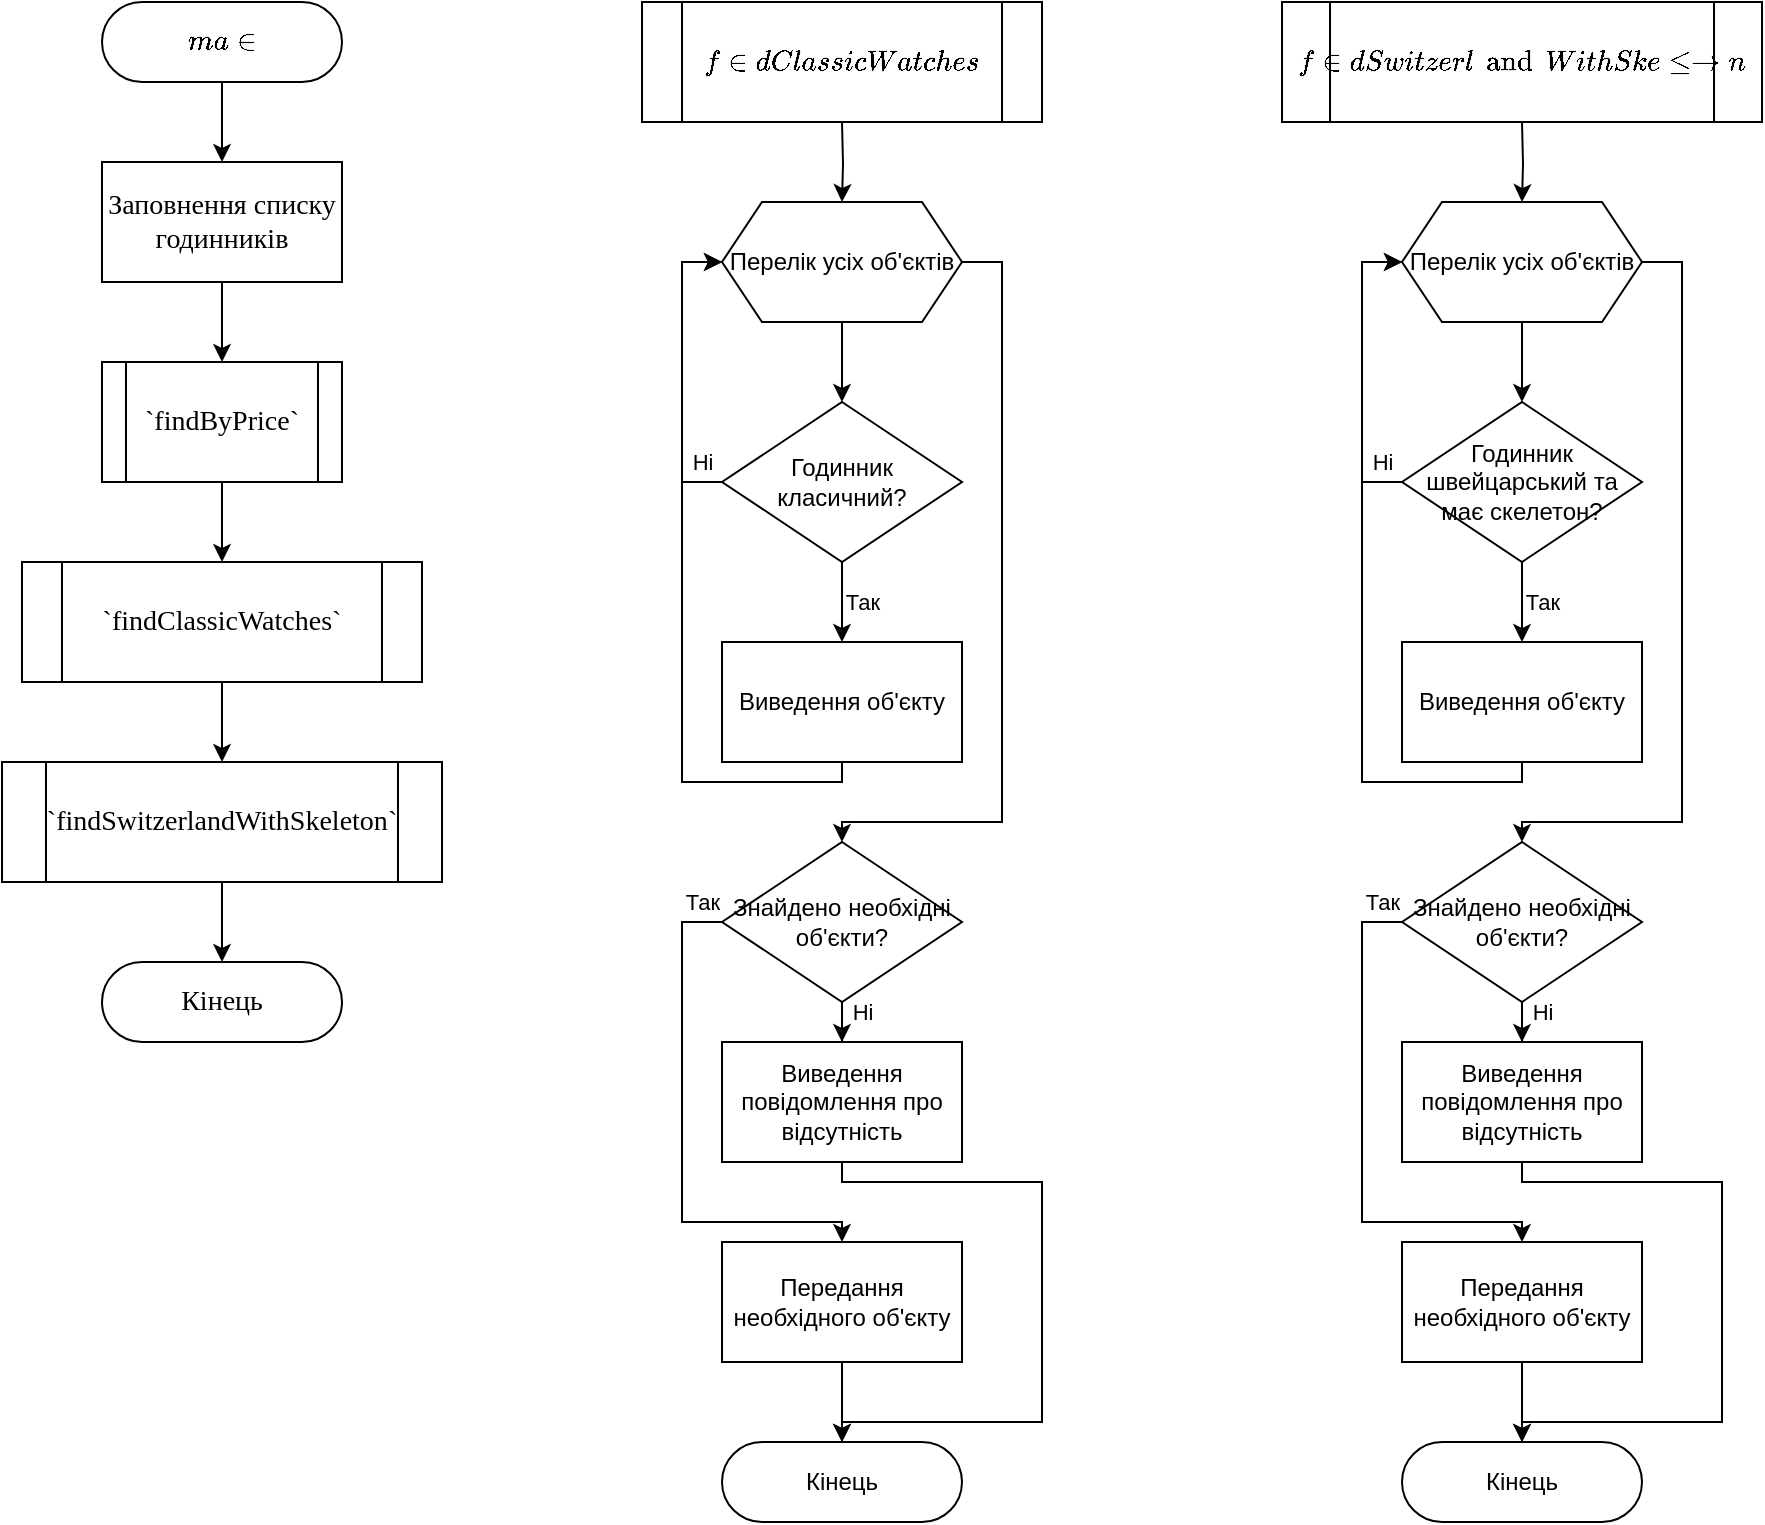 <mxfile version="14.4.3" type="device"><diagram id="C5RBs43oDa-KdzZeNtuy" name="Page-1"><mxGraphModel dx="460" dy="823" grid="1" gridSize="10" guides="1" tooltips="1" connect="1" arrows="1" fold="1" page="1" pageScale="1" pageWidth="827" pageHeight="1169" math="0" shadow="0"><root><mxCell id="WIyWlLk6GJQsqaUBKTNV-0"/><mxCell id="WIyWlLk6GJQsqaUBKTNV-1" parent="WIyWlLk6GJQsqaUBKTNV-0"/><mxCell id="cN8hnQpzjQf9YjDvRs3s-11" value="" style="edgeStyle=orthogonalEdgeStyle;rounded=0;orthogonalLoop=1;jettySize=auto;html=1;fontFamily=Times New Roman;fontSize=14;labelBackgroundColor=none;" edge="1" parent="WIyWlLk6GJQsqaUBKTNV-1" source="cN8hnQpzjQf9YjDvRs3s-0" target="cN8hnQpzjQf9YjDvRs3s-1"><mxGeometry relative="1" as="geometry"/></mxCell><mxCell id="cN8hnQpzjQf9YjDvRs3s-0" value="`main`" style="rounded=1;whiteSpace=wrap;html=1;arcSize=50;fontFamily=Times New Roman;fontSize=14;labelBackgroundColor=none;" vertex="1" parent="WIyWlLk6GJQsqaUBKTNV-1"><mxGeometry x="80" y="40" width="120" height="40" as="geometry"/></mxCell><mxCell id="cN8hnQpzjQf9YjDvRs3s-12" value="" style="edgeStyle=orthogonalEdgeStyle;rounded=0;orthogonalLoop=1;jettySize=auto;html=1;fontFamily=Times New Roman;fontSize=14;labelBackgroundColor=none;" edge="1" parent="WIyWlLk6GJQsqaUBKTNV-1" source="cN8hnQpzjQf9YjDvRs3s-1" target="cN8hnQpzjQf9YjDvRs3s-2"><mxGeometry relative="1" as="geometry"/></mxCell><mxCell id="cN8hnQpzjQf9YjDvRs3s-1" value="Заповнення списку годинників" style="rounded=0;whiteSpace=wrap;html=1;fontFamily=Times New Roman;fontSize=14;labelBackgroundColor=none;" vertex="1" parent="WIyWlLk6GJQsqaUBKTNV-1"><mxGeometry x="80" y="120" width="120" height="60" as="geometry"/></mxCell><mxCell id="cN8hnQpzjQf9YjDvRs3s-13" value="" style="edgeStyle=orthogonalEdgeStyle;rounded=0;orthogonalLoop=1;jettySize=auto;html=1;fontFamily=Times New Roman;fontSize=14;labelBackgroundColor=none;" edge="1" parent="WIyWlLk6GJQsqaUBKTNV-1" source="cN8hnQpzjQf9YjDvRs3s-2" target="cN8hnQpzjQf9YjDvRs3s-3"><mxGeometry relative="1" as="geometry"/></mxCell><mxCell id="cN8hnQpzjQf9YjDvRs3s-2" value="`&lt;span style=&quot;font-size: 14px;&quot;&gt;findByPrice&lt;/span&gt;&lt;span style=&quot;font-size: 14px;&quot;&gt;`&lt;/span&gt;" style="shape=process;whiteSpace=wrap;html=1;backgroundOutline=1;fontFamily=Times New Roman;fontSize=14;labelBackgroundColor=none;" vertex="1" parent="WIyWlLk6GJQsqaUBKTNV-1"><mxGeometry x="80" y="220" width="120" height="60" as="geometry"/></mxCell><mxCell id="cN8hnQpzjQf9YjDvRs3s-14" value="" style="edgeStyle=orthogonalEdgeStyle;rounded=0;orthogonalLoop=1;jettySize=auto;html=1;fontFamily=Times New Roman;fontSize=14;labelBackgroundColor=none;" edge="1" parent="WIyWlLk6GJQsqaUBKTNV-1" source="cN8hnQpzjQf9YjDvRs3s-3"><mxGeometry relative="1" as="geometry"><mxPoint x="140" y="420" as="targetPoint"/></mxGeometry></mxCell><mxCell id="cN8hnQpzjQf9YjDvRs3s-3" value="`&lt;span style=&quot;font-size: 14px;&quot;&gt;findClassicWatches&lt;/span&gt;&lt;span style=&quot;font-size: 14px;&quot;&gt;`&lt;/span&gt;" style="shape=process;whiteSpace=wrap;html=1;backgroundOutline=1;fontFamily=Times New Roman;fontSize=14;labelBackgroundColor=none;" vertex="1" parent="WIyWlLk6GJQsqaUBKTNV-1"><mxGeometry x="40" y="320" width="200" height="60" as="geometry"/></mxCell><mxCell id="cN8hnQpzjQf9YjDvRs3s-19" value="" style="edgeStyle=orthogonalEdgeStyle;rounded=0;orthogonalLoop=1;jettySize=auto;html=1;fontFamily=Times New Roman;fontSize=14;labelBackgroundColor=none;" edge="1" parent="WIyWlLk6GJQsqaUBKTNV-1" source="cN8hnQpzjQf9YjDvRs3s-7" target="cN8hnQpzjQf9YjDvRs3s-8"><mxGeometry relative="1" as="geometry"/></mxCell><mxCell id="cN8hnQpzjQf9YjDvRs3s-7" value="`&lt;span style=&quot;&quot;&gt;findSwitzerlandWithSkeleton&lt;/span&gt;&lt;span&gt;`&lt;/span&gt;" style="shape=process;whiteSpace=wrap;html=1;backgroundOutline=1;fontFamily=Times New Roman;fontSize=14;labelBackgroundColor=none;" vertex="1" parent="WIyWlLk6GJQsqaUBKTNV-1"><mxGeometry x="30" y="420" width="220" height="60" as="geometry"/></mxCell><mxCell id="cN8hnQpzjQf9YjDvRs3s-8" value="Кінець" style="rounded=1;whiteSpace=wrap;html=1;arcSize=50;fontFamily=Times New Roman;fontSize=14;labelBackgroundColor=none;" vertex="1" parent="WIyWlLk6GJQsqaUBKTNV-1"><mxGeometry x="80" y="520" width="120" height="40" as="geometry"/></mxCell><mxCell id="cN8hnQpzjQf9YjDvRs3s-9" value="`findClassicWatches`" style="shape=process;whiteSpace=wrap;html=1;backgroundOutline=1;fontFamily=Times New Roman;fontSize=14;labelBackgroundColor=none;" vertex="1" parent="WIyWlLk6GJQsqaUBKTNV-1"><mxGeometry x="350" y="40" width="200" height="60" as="geometry"/></mxCell><mxCell id="cN8hnQpzjQf9YjDvRs3s-10" value="`findSwitzerlandWithSkeleton`" style="shape=process;whiteSpace=wrap;html=1;backgroundOutline=1;fontFamily=Times New Roman;fontSize=14;labelBackgroundColor=none;" vertex="1" parent="WIyWlLk6GJQsqaUBKTNV-1"><mxGeometry x="670" y="40" width="240" height="60" as="geometry"/></mxCell><mxCell id="cN8hnQpzjQf9YjDvRs3s-22" value="" style="edgeStyle=orthogonalEdgeStyle;rounded=0;orthogonalLoop=1;jettySize=auto;html=1;" edge="1" parent="WIyWlLk6GJQsqaUBKTNV-1" target="cN8hnQpzjQf9YjDvRs3s-26"><mxGeometry relative="1" as="geometry"><mxPoint x="790" y="100" as="sourcePoint"/></mxGeometry></mxCell><mxCell id="cN8hnQpzjQf9YjDvRs3s-24" value="" style="edgeStyle=orthogonalEdgeStyle;rounded=0;orthogonalLoop=1;jettySize=auto;html=1;" edge="1" parent="WIyWlLk6GJQsqaUBKTNV-1" source="cN8hnQpzjQf9YjDvRs3s-26" target="cN8hnQpzjQf9YjDvRs3s-31"><mxGeometry relative="1" as="geometry"/></mxCell><mxCell id="cN8hnQpzjQf9YjDvRs3s-25" style="edgeStyle=orthogonalEdgeStyle;rounded=0;orthogonalLoop=1;jettySize=auto;html=1;entryX=0.5;entryY=0;entryDx=0;entryDy=0;" edge="1" parent="WIyWlLk6GJQsqaUBKTNV-1" source="cN8hnQpzjQf9YjDvRs3s-26" target="cN8hnQpzjQf9YjDvRs3s-38"><mxGeometry relative="1" as="geometry"><Array as="points"><mxPoint x="870" y="170"/><mxPoint x="870" y="450"/><mxPoint x="790" y="450"/></Array></mxGeometry></mxCell><mxCell id="cN8hnQpzjQf9YjDvRs3s-26" value="&lt;span&gt;Перелік усіх об'єктів&lt;/span&gt;" style="shape=hexagon;perimeter=hexagonPerimeter2;whiteSpace=wrap;html=1;fixedSize=1;" vertex="1" parent="WIyWlLk6GJQsqaUBKTNV-1"><mxGeometry x="730" y="140" width="120" height="60" as="geometry"/></mxCell><mxCell id="cN8hnQpzjQf9YjDvRs3s-27" value="" style="edgeStyle=orthogonalEdgeStyle;rounded=0;orthogonalLoop=1;jettySize=auto;html=1;" edge="1" parent="WIyWlLk6GJQsqaUBKTNV-1" source="cN8hnQpzjQf9YjDvRs3s-31" target="cN8hnQpzjQf9YjDvRs3s-33"><mxGeometry relative="1" as="geometry"><Array as="points"><mxPoint x="790" y="330"/><mxPoint x="790" y="330"/></Array></mxGeometry></mxCell><mxCell id="cN8hnQpzjQf9YjDvRs3s-28" value="Так" style="edgeLabel;html=1;align=center;verticalAlign=middle;resizable=0;points=[];" vertex="1" connectable="0" parent="cN8hnQpzjQf9YjDvRs3s-27"><mxGeometry x="-0.8" relative="1" as="geometry"><mxPoint x="10" y="16" as="offset"/></mxGeometry></mxCell><mxCell id="cN8hnQpzjQf9YjDvRs3s-29" style="edgeStyle=orthogonalEdgeStyle;rounded=0;orthogonalLoop=1;jettySize=auto;html=1;exitX=0;exitY=0.5;exitDx=0;exitDy=0;" edge="1" parent="WIyWlLk6GJQsqaUBKTNV-1" source="cN8hnQpzjQf9YjDvRs3s-31"><mxGeometry relative="1" as="geometry"><mxPoint x="730" y="170" as="targetPoint"/><Array as="points"><mxPoint x="710" y="280"/><mxPoint x="710" y="170"/></Array></mxGeometry></mxCell><mxCell id="cN8hnQpzjQf9YjDvRs3s-30" value="Ні" style="edgeLabel;html=1;align=center;verticalAlign=middle;resizable=0;points=[];" vertex="1" connectable="0" parent="cN8hnQpzjQf9YjDvRs3s-29"><mxGeometry x="-0.92" relative="1" as="geometry"><mxPoint x="-4" y="-10" as="offset"/></mxGeometry></mxCell><mxCell id="cN8hnQpzjQf9YjDvRs3s-31" value="Годинник швейцарський та має скелетон?" style="rhombus;whiteSpace=wrap;html=1;" vertex="1" parent="WIyWlLk6GJQsqaUBKTNV-1"><mxGeometry x="730" y="240" width="120" height="80" as="geometry"/></mxCell><mxCell id="cN8hnQpzjQf9YjDvRs3s-32" style="edgeStyle=orthogonalEdgeStyle;rounded=0;orthogonalLoop=1;jettySize=auto;html=1;entryX=0;entryY=0.5;entryDx=0;entryDy=0;" edge="1" parent="WIyWlLk6GJQsqaUBKTNV-1" source="cN8hnQpzjQf9YjDvRs3s-33" target="cN8hnQpzjQf9YjDvRs3s-26"><mxGeometry relative="1" as="geometry"><Array as="points"><mxPoint x="790" y="430"/><mxPoint x="710" y="430"/><mxPoint x="710" y="170"/></Array></mxGeometry></mxCell><mxCell id="cN8hnQpzjQf9YjDvRs3s-33" value="Виведення об'єкту" style="rounded=0;whiteSpace=wrap;html=1;" vertex="1" parent="WIyWlLk6GJQsqaUBKTNV-1"><mxGeometry x="730" y="360" width="120" height="60" as="geometry"/></mxCell><mxCell id="cN8hnQpzjQf9YjDvRs3s-34" value="" style="edgeStyle=orthogonalEdgeStyle;rounded=0;orthogonalLoop=1;jettySize=auto;html=1;" edge="1" parent="WIyWlLk6GJQsqaUBKTNV-1" source="cN8hnQpzjQf9YjDvRs3s-38" target="cN8hnQpzjQf9YjDvRs3s-41"><mxGeometry relative="1" as="geometry"/></mxCell><mxCell id="cN8hnQpzjQf9YjDvRs3s-35" value="Ні" style="edgeLabel;html=1;align=center;verticalAlign=middle;resizable=0;points=[];" vertex="1" connectable="0" parent="cN8hnQpzjQf9YjDvRs3s-34"><mxGeometry x="0.515" y="1" relative="1" as="geometry"><mxPoint x="9" y="-0.56" as="offset"/></mxGeometry></mxCell><mxCell id="cN8hnQpzjQf9YjDvRs3s-36" style="edgeStyle=orthogonalEdgeStyle;rounded=0;orthogonalLoop=1;jettySize=auto;html=1;exitX=0;exitY=0.5;exitDx=0;exitDy=0;" edge="1" parent="WIyWlLk6GJQsqaUBKTNV-1" source="cN8hnQpzjQf9YjDvRs3s-38" target="cN8hnQpzjQf9YjDvRs3s-43"><mxGeometry relative="1" as="geometry"><Array as="points"><mxPoint x="710" y="500"/><mxPoint x="710" y="650"/><mxPoint x="790" y="650"/></Array></mxGeometry></mxCell><mxCell id="cN8hnQpzjQf9YjDvRs3s-37" value="Так" style="edgeLabel;html=1;align=center;verticalAlign=middle;resizable=0;points=[];" vertex="1" connectable="0" parent="cN8hnQpzjQf9YjDvRs3s-36"><mxGeometry x="-0.9" relative="1" as="geometry"><mxPoint x="3.06" y="-10" as="offset"/></mxGeometry></mxCell><mxCell id="cN8hnQpzjQf9YjDvRs3s-38" value="Знайдено необхідні об'єкти?" style="rhombus;whiteSpace=wrap;html=1;" vertex="1" parent="WIyWlLk6GJQsqaUBKTNV-1"><mxGeometry x="730" y="460" width="120" height="80" as="geometry"/></mxCell><mxCell id="cN8hnQpzjQf9YjDvRs3s-39" value="Кінець" style="rounded=1;whiteSpace=wrap;html=1;arcSize=50;" vertex="1" parent="WIyWlLk6GJQsqaUBKTNV-1"><mxGeometry x="730" y="760" width="120" height="40" as="geometry"/></mxCell><mxCell id="cN8hnQpzjQf9YjDvRs3s-40" style="edgeStyle=orthogonalEdgeStyle;rounded=0;orthogonalLoop=1;jettySize=auto;html=1;entryX=0.5;entryY=0;entryDx=0;entryDy=0;" edge="1" parent="WIyWlLk6GJQsqaUBKTNV-1" source="cN8hnQpzjQf9YjDvRs3s-41" target="cN8hnQpzjQf9YjDvRs3s-39"><mxGeometry relative="1" as="geometry"><Array as="points"><mxPoint x="790" y="630"/><mxPoint x="890" y="630"/><mxPoint x="890" y="750"/><mxPoint x="790" y="750"/></Array></mxGeometry></mxCell><mxCell id="cN8hnQpzjQf9YjDvRs3s-41" value="Виведення повідомлення про відсутність" style="rounded=0;whiteSpace=wrap;html=1;" vertex="1" parent="WIyWlLk6GJQsqaUBKTNV-1"><mxGeometry x="730" y="560" width="120" height="60" as="geometry"/></mxCell><mxCell id="cN8hnQpzjQf9YjDvRs3s-42" value="" style="edgeStyle=orthogonalEdgeStyle;rounded=0;orthogonalLoop=1;jettySize=auto;html=1;" edge="1" parent="WIyWlLk6GJQsqaUBKTNV-1" source="cN8hnQpzjQf9YjDvRs3s-43" target="cN8hnQpzjQf9YjDvRs3s-39"><mxGeometry relative="1" as="geometry"/></mxCell><mxCell id="cN8hnQpzjQf9YjDvRs3s-43" value="Передання необхідного об'єкту" style="rounded=0;whiteSpace=wrap;html=1;" vertex="1" parent="WIyWlLk6GJQsqaUBKTNV-1"><mxGeometry x="730" y="660" width="120" height="60" as="geometry"/></mxCell><mxCell id="cN8hnQpzjQf9YjDvRs3s-44" value="" style="edgeStyle=orthogonalEdgeStyle;rounded=0;orthogonalLoop=1;jettySize=auto;html=1;" edge="1" parent="WIyWlLk6GJQsqaUBKTNV-1" target="cN8hnQpzjQf9YjDvRs3s-47"><mxGeometry relative="1" as="geometry"><mxPoint x="450" y="100" as="sourcePoint"/></mxGeometry></mxCell><mxCell id="cN8hnQpzjQf9YjDvRs3s-45" value="" style="edgeStyle=orthogonalEdgeStyle;rounded=0;orthogonalLoop=1;jettySize=auto;html=1;" edge="1" parent="WIyWlLk6GJQsqaUBKTNV-1" source="cN8hnQpzjQf9YjDvRs3s-47" target="cN8hnQpzjQf9YjDvRs3s-52"><mxGeometry relative="1" as="geometry"/></mxCell><mxCell id="cN8hnQpzjQf9YjDvRs3s-46" style="edgeStyle=orthogonalEdgeStyle;rounded=0;orthogonalLoop=1;jettySize=auto;html=1;entryX=0.5;entryY=0;entryDx=0;entryDy=0;" edge="1" parent="WIyWlLk6GJQsqaUBKTNV-1" source="cN8hnQpzjQf9YjDvRs3s-47" target="cN8hnQpzjQf9YjDvRs3s-59"><mxGeometry relative="1" as="geometry"><Array as="points"><mxPoint x="530" y="170"/><mxPoint x="530" y="450"/><mxPoint x="450" y="450"/></Array></mxGeometry></mxCell><mxCell id="cN8hnQpzjQf9YjDvRs3s-47" value="&lt;span&gt;Перелік усіх об'єктів&lt;/span&gt;" style="shape=hexagon;perimeter=hexagonPerimeter2;whiteSpace=wrap;html=1;fixedSize=1;" vertex="1" parent="WIyWlLk6GJQsqaUBKTNV-1"><mxGeometry x="390" y="140" width="120" height="60" as="geometry"/></mxCell><mxCell id="cN8hnQpzjQf9YjDvRs3s-48" value="" style="edgeStyle=orthogonalEdgeStyle;rounded=0;orthogonalLoop=1;jettySize=auto;html=1;" edge="1" parent="WIyWlLk6GJQsqaUBKTNV-1" source="cN8hnQpzjQf9YjDvRs3s-52" target="cN8hnQpzjQf9YjDvRs3s-54"><mxGeometry relative="1" as="geometry"><Array as="points"><mxPoint x="450" y="330"/><mxPoint x="450" y="330"/></Array></mxGeometry></mxCell><mxCell id="cN8hnQpzjQf9YjDvRs3s-49" value="Так" style="edgeLabel;html=1;align=center;verticalAlign=middle;resizable=0;points=[];" vertex="1" connectable="0" parent="cN8hnQpzjQf9YjDvRs3s-48"><mxGeometry x="-0.8" relative="1" as="geometry"><mxPoint x="10" y="16" as="offset"/></mxGeometry></mxCell><mxCell id="cN8hnQpzjQf9YjDvRs3s-50" style="edgeStyle=orthogonalEdgeStyle;rounded=0;orthogonalLoop=1;jettySize=auto;html=1;exitX=0;exitY=0.5;exitDx=0;exitDy=0;" edge="1" parent="WIyWlLk6GJQsqaUBKTNV-1" source="cN8hnQpzjQf9YjDvRs3s-52"><mxGeometry relative="1" as="geometry"><mxPoint x="390" y="170" as="targetPoint"/><Array as="points"><mxPoint x="370" y="280"/><mxPoint x="370" y="170"/></Array></mxGeometry></mxCell><mxCell id="cN8hnQpzjQf9YjDvRs3s-51" value="Ні" style="edgeLabel;html=1;align=center;verticalAlign=middle;resizable=0;points=[];" vertex="1" connectable="0" parent="cN8hnQpzjQf9YjDvRs3s-50"><mxGeometry x="-0.92" relative="1" as="geometry"><mxPoint x="-4" y="-10" as="offset"/></mxGeometry></mxCell><mxCell id="cN8hnQpzjQf9YjDvRs3s-52" value="Годинник класичний?" style="rhombus;whiteSpace=wrap;html=1;" vertex="1" parent="WIyWlLk6GJQsqaUBKTNV-1"><mxGeometry x="390" y="240" width="120" height="80" as="geometry"/></mxCell><mxCell id="cN8hnQpzjQf9YjDvRs3s-53" style="edgeStyle=orthogonalEdgeStyle;rounded=0;orthogonalLoop=1;jettySize=auto;html=1;entryX=0;entryY=0.5;entryDx=0;entryDy=0;" edge="1" parent="WIyWlLk6GJQsqaUBKTNV-1" source="cN8hnQpzjQf9YjDvRs3s-54" target="cN8hnQpzjQf9YjDvRs3s-47"><mxGeometry relative="1" as="geometry"><Array as="points"><mxPoint x="450" y="430"/><mxPoint x="370" y="430"/><mxPoint x="370" y="170"/></Array></mxGeometry></mxCell><mxCell id="cN8hnQpzjQf9YjDvRs3s-54" value="Виведення об'єкту" style="rounded=0;whiteSpace=wrap;html=1;" vertex="1" parent="WIyWlLk6GJQsqaUBKTNV-1"><mxGeometry x="390" y="360" width="120" height="60" as="geometry"/></mxCell><mxCell id="cN8hnQpzjQf9YjDvRs3s-55" value="" style="edgeStyle=orthogonalEdgeStyle;rounded=0;orthogonalLoop=1;jettySize=auto;html=1;" edge="1" parent="WIyWlLk6GJQsqaUBKTNV-1" source="cN8hnQpzjQf9YjDvRs3s-59" target="cN8hnQpzjQf9YjDvRs3s-62"><mxGeometry relative="1" as="geometry"/></mxCell><mxCell id="cN8hnQpzjQf9YjDvRs3s-56" value="Ні" style="edgeLabel;html=1;align=center;verticalAlign=middle;resizable=0;points=[];" vertex="1" connectable="0" parent="cN8hnQpzjQf9YjDvRs3s-55"><mxGeometry x="0.515" y="1" relative="1" as="geometry"><mxPoint x="9" y="-0.56" as="offset"/></mxGeometry></mxCell><mxCell id="cN8hnQpzjQf9YjDvRs3s-57" style="edgeStyle=orthogonalEdgeStyle;rounded=0;orthogonalLoop=1;jettySize=auto;html=1;exitX=0;exitY=0.5;exitDx=0;exitDy=0;" edge="1" parent="WIyWlLk6GJQsqaUBKTNV-1" source="cN8hnQpzjQf9YjDvRs3s-59" target="cN8hnQpzjQf9YjDvRs3s-64"><mxGeometry relative="1" as="geometry"><Array as="points"><mxPoint x="370" y="500"/><mxPoint x="370" y="650"/><mxPoint x="450" y="650"/></Array></mxGeometry></mxCell><mxCell id="cN8hnQpzjQf9YjDvRs3s-58" value="Так" style="edgeLabel;html=1;align=center;verticalAlign=middle;resizable=0;points=[];" vertex="1" connectable="0" parent="cN8hnQpzjQf9YjDvRs3s-57"><mxGeometry x="-0.9" relative="1" as="geometry"><mxPoint x="3.06" y="-10" as="offset"/></mxGeometry></mxCell><mxCell id="cN8hnQpzjQf9YjDvRs3s-59" value="Знайдено необхідні об'єкти?" style="rhombus;whiteSpace=wrap;html=1;" vertex="1" parent="WIyWlLk6GJQsqaUBKTNV-1"><mxGeometry x="390" y="460" width="120" height="80" as="geometry"/></mxCell><mxCell id="cN8hnQpzjQf9YjDvRs3s-60" value="Кінець" style="rounded=1;whiteSpace=wrap;html=1;arcSize=50;" vertex="1" parent="WIyWlLk6GJQsqaUBKTNV-1"><mxGeometry x="390" y="760" width="120" height="40" as="geometry"/></mxCell><mxCell id="cN8hnQpzjQf9YjDvRs3s-61" style="edgeStyle=orthogonalEdgeStyle;rounded=0;orthogonalLoop=1;jettySize=auto;html=1;entryX=0.5;entryY=0;entryDx=0;entryDy=0;" edge="1" parent="WIyWlLk6GJQsqaUBKTNV-1" source="cN8hnQpzjQf9YjDvRs3s-62" target="cN8hnQpzjQf9YjDvRs3s-60"><mxGeometry relative="1" as="geometry"><Array as="points"><mxPoint x="450" y="630"/><mxPoint x="550" y="630"/><mxPoint x="550" y="750"/><mxPoint x="450" y="750"/></Array></mxGeometry></mxCell><mxCell id="cN8hnQpzjQf9YjDvRs3s-62" value="Виведення повідомлення про відсутність" style="rounded=0;whiteSpace=wrap;html=1;" vertex="1" parent="WIyWlLk6GJQsqaUBKTNV-1"><mxGeometry x="390" y="560" width="120" height="60" as="geometry"/></mxCell><mxCell id="cN8hnQpzjQf9YjDvRs3s-63" value="" style="edgeStyle=orthogonalEdgeStyle;rounded=0;orthogonalLoop=1;jettySize=auto;html=1;" edge="1" parent="WIyWlLk6GJQsqaUBKTNV-1" source="cN8hnQpzjQf9YjDvRs3s-64" target="cN8hnQpzjQf9YjDvRs3s-60"><mxGeometry relative="1" as="geometry"/></mxCell><mxCell id="cN8hnQpzjQf9YjDvRs3s-64" value="Передання необхідного об'єкту" style="rounded=0;whiteSpace=wrap;html=1;" vertex="1" parent="WIyWlLk6GJQsqaUBKTNV-1"><mxGeometry x="390" y="660" width="120" height="60" as="geometry"/></mxCell></root></mxGraphModel></diagram></mxfile>